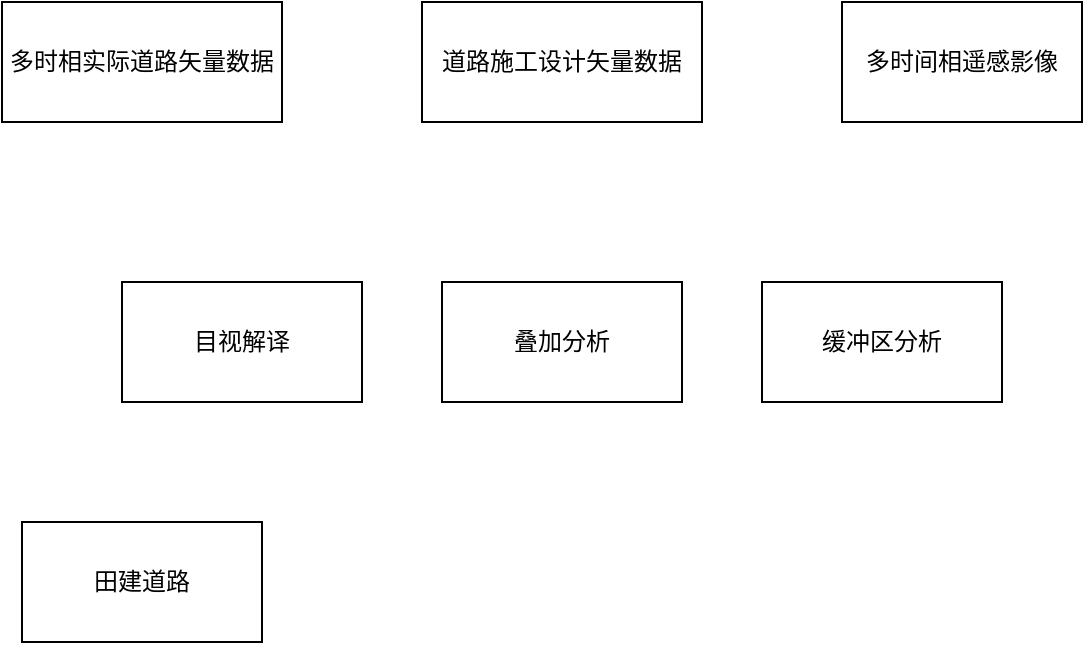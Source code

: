 <mxfile version="24.7.14">
  <diagram name="第 1 页" id="JeWldXXxksjpVP-zL5Ht">
    <mxGraphModel dx="1674" dy="738" grid="1" gridSize="10" guides="1" tooltips="1" connect="1" arrows="1" fold="1" page="1" pageScale="1" pageWidth="900" pageHeight="1600" math="0" shadow="0">
      <root>
        <mxCell id="0" />
        <mxCell id="1" parent="0" />
        <mxCell id="womFPRaeuXH6ECmNfBCx-1" value="多时间相遥感影像" style="rounded=0;whiteSpace=wrap;html=1;" vertex="1" parent="1">
          <mxGeometry x="590" y="120" width="120" height="60" as="geometry" />
        </mxCell>
        <mxCell id="womFPRaeuXH6ECmNfBCx-2" value="道路施工设计矢量数据" style="rounded=0;whiteSpace=wrap;html=1;" vertex="1" parent="1">
          <mxGeometry x="380" y="120" width="140" height="60" as="geometry" />
        </mxCell>
        <mxCell id="womFPRaeuXH6ECmNfBCx-3" value="多时相实际道路矢量数据" style="rounded=0;whiteSpace=wrap;html=1;" vertex="1" parent="1">
          <mxGeometry x="170" y="120" width="140" height="60" as="geometry" />
        </mxCell>
        <mxCell id="womFPRaeuXH6ECmNfBCx-4" value="目视解译" style="rounded=0;whiteSpace=wrap;html=1;" vertex="1" parent="1">
          <mxGeometry x="230" y="260" width="120" height="60" as="geometry" />
        </mxCell>
        <mxCell id="womFPRaeuXH6ECmNfBCx-5" value="叠加分析" style="rounded=0;whiteSpace=wrap;html=1;" vertex="1" parent="1">
          <mxGeometry x="390" y="260" width="120" height="60" as="geometry" />
        </mxCell>
        <mxCell id="womFPRaeuXH6ECmNfBCx-6" value="缓冲区分析" style="rounded=0;whiteSpace=wrap;html=1;" vertex="1" parent="1">
          <mxGeometry x="550" y="260" width="120" height="60" as="geometry" />
        </mxCell>
        <mxCell id="womFPRaeuXH6ECmNfBCx-7" value="田建道路" style="rounded=0;whiteSpace=wrap;html=1;" vertex="1" parent="1">
          <mxGeometry x="180" y="380" width="120" height="60" as="geometry" />
        </mxCell>
      </root>
    </mxGraphModel>
  </diagram>
</mxfile>
